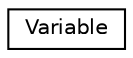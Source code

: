 digraph "Graphical Class Hierarchy"
{
 // LATEX_PDF_SIZE
  edge [fontname="Helvetica",fontsize="10",labelfontname="Helvetica",labelfontsize="10"];
  node [fontname="Helvetica",fontsize="10",shape=record];
  rankdir="LR";
  Node0 [label="Variable",height=0.2,width=0.4,color="black", fillcolor="white", style="filled",URL="$class_variable.html",tooltip=" "];
}
